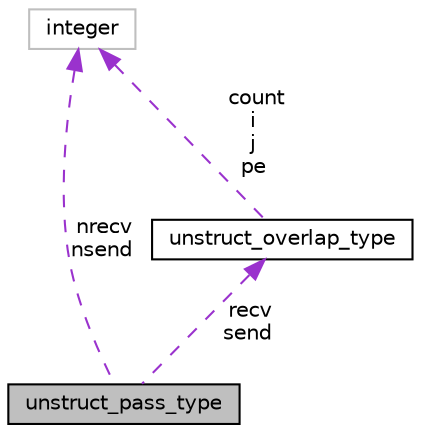 digraph "unstruct_pass_type"
{
 // INTERACTIVE_SVG=YES
 // LATEX_PDF_SIZE
  edge [fontname="Helvetica",fontsize="10",labelfontname="Helvetica",labelfontsize="10"];
  node [fontname="Helvetica",fontsize="10",shape=record];
  Node1 [label="unstruct_pass_type",height=0.2,width=0.4,color="black", fillcolor="grey75", style="filled", fontcolor="black",tooltip="Private type."];
  Node2 -> Node1 [dir="back",color="darkorchid3",fontsize="10",style="dashed",label=" recv\nsend" ,fontname="Helvetica"];
  Node2 [label="unstruct_overlap_type",height=0.2,width=0.4,color="black", fillcolor="white", style="filled",URL="$group__mpp__domains__mod.html#structmpp__domains__mod_1_1unstruct__overlap__type",tooltip="Private type."];
  Node3 -> Node2 [dir="back",color="darkorchid3",fontsize="10",style="dashed",label=" count\ni\nj\npe" ,fontname="Helvetica"];
  Node3 [label="integer",height=0.2,width=0.4,color="grey75", fillcolor="white", style="filled",tooltip=" "];
  Node3 -> Node1 [dir="back",color="darkorchid3",fontsize="10",style="dashed",label=" nrecv\nnsend" ,fontname="Helvetica"];
}
